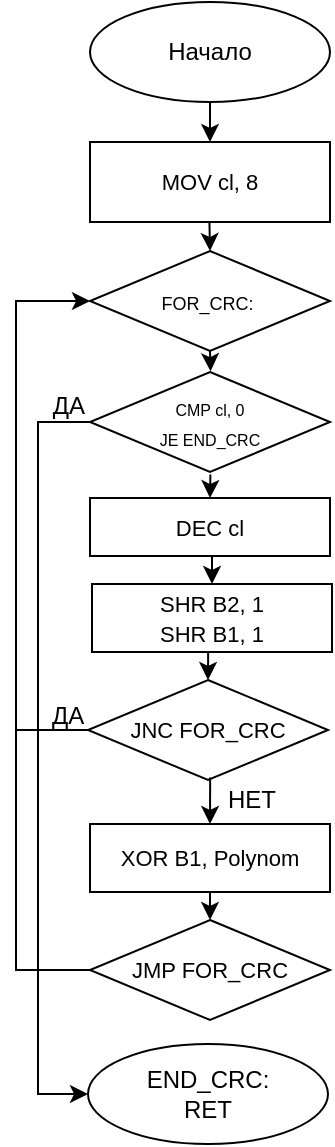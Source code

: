 <mxfile version="12.2.6" type="device" pages="1"><diagram id="AVBjG6NqfeRnTve-X9Hd" name="Страница 1"><mxGraphModel dx="859" dy="1562" grid="1" gridSize="1" guides="1" tooltips="1" connect="1" arrows="1" fold="1" page="1" pageScale="1" pageWidth="827" pageHeight="1169" math="0" shadow="0"><root><mxCell id="0"/><mxCell id="1" parent="0"/><mxCell id="bS8pUlS5Vg_ivnXsk7_s-4" style="edgeStyle=orthogonalEdgeStyle;rounded=0;orthogonalLoop=1;jettySize=auto;html=1;exitX=0.5;exitY=1;exitDx=0;exitDy=0;entryX=0.5;entryY=0;entryDx=0;entryDy=0;" edge="1" parent="1" source="bS8pUlS5Vg_ivnXsk7_s-1" target="bS8pUlS5Vg_ivnXsk7_s-2"><mxGeometry relative="1" as="geometry"/></mxCell><mxCell id="bS8pUlS5Vg_ivnXsk7_s-1" value="Начало" style="ellipse;whiteSpace=wrap;html=1;" vertex="1" parent="1"><mxGeometry x="353" y="-300" width="120" height="50" as="geometry"/></mxCell><mxCell id="bS8pUlS5Vg_ivnXsk7_s-2" value="&lt;font style=&quot;font-size: 11px&quot;&gt;MOV cl, 8&lt;/font&gt;" style="rounded=0;whiteSpace=wrap;html=1;" vertex="1" parent="1"><mxGeometry x="353" y="-230" width="120" height="40" as="geometry"/></mxCell><mxCell id="bS8pUlS5Vg_ivnXsk7_s-11" style="edgeStyle=orthogonalEdgeStyle;rounded=0;orthogonalLoop=1;jettySize=auto;html=1;exitX=0.5;exitY=1;exitDx=0;exitDy=0;entryX=0.5;entryY=0;entryDx=0;entryDy=0;" edge="1" parent="1" target="bS8pUlS5Vg_ivnXsk7_s-9"><mxGeometry relative="1" as="geometry"><mxPoint x="412.714" y="-190.071" as="sourcePoint"/></mxGeometry></mxCell><mxCell id="bS8pUlS5Vg_ivnXsk7_s-14" style="edgeStyle=orthogonalEdgeStyle;rounded=0;orthogonalLoop=1;jettySize=auto;html=1;exitX=0.5;exitY=1;exitDx=0;exitDy=0;entryX=0.5;entryY=0;entryDx=0;entryDy=0;" edge="1" parent="1" source="bS8pUlS5Vg_ivnXsk7_s-9"><mxGeometry relative="1" as="geometry"><mxPoint x="413.286" y="-115.429" as="targetPoint"/></mxGeometry></mxCell><mxCell id="bS8pUlS5Vg_ivnXsk7_s-49" style="edgeStyle=orthogonalEdgeStyle;rounded=0;orthogonalLoop=1;jettySize=auto;html=1;entryX=0;entryY=0.5;entryDx=0;entryDy=0;startArrow=classic;startFill=1;endArrow=none;endFill=0;exitX=0;exitY=0.5;exitDx=0;exitDy=0;" edge="1" parent="1" source="bS8pUlS5Vg_ivnXsk7_s-9" target="bS8pUlS5Vg_ivnXsk7_s-45"><mxGeometry relative="1" as="geometry"><mxPoint x="345" y="-150" as="sourcePoint"/><Array as="points"><mxPoint x="316" y="-150"/><mxPoint x="316" y="184"/></Array></mxGeometry></mxCell><mxCell id="bS8pUlS5Vg_ivnXsk7_s-9" value="&lt;font style=&quot;font-size: 9px&quot;&gt;FOR_CRC:&amp;nbsp;&lt;/font&gt;" style="rhombus;whiteSpace=wrap;html=1;" vertex="1" parent="1"><mxGeometry x="353" y="-175.5" width="120" height="50" as="geometry"/></mxCell><mxCell id="bS8pUlS5Vg_ivnXsk7_s-29" style="edgeStyle=orthogonalEdgeStyle;rounded=0;orthogonalLoop=1;jettySize=auto;html=1;entryX=0;entryY=0.5;entryDx=0;entryDy=0;startArrow=classic;startFill=1;endArrow=none;endFill=0;" edge="1" parent="1" source="bS8pUlS5Vg_ivnXsk7_s-26" target="bS8pUlS5Vg_ivnXsk7_s-27"><mxGeometry relative="1" as="geometry"><Array as="points"><mxPoint x="327" y="246"/><mxPoint x="327" y="-90"/></Array></mxGeometry></mxCell><mxCell id="bS8pUlS5Vg_ivnXsk7_s-26" value="END_CRC:&lt;br&gt;RET" style="ellipse;whiteSpace=wrap;html=1;" vertex="1" parent="1"><mxGeometry x="352" y="221" width="120" height="50" as="geometry"/></mxCell><mxCell id="bS8pUlS5Vg_ivnXsk7_s-27" value="&lt;font style=&quot;font-size: 8px&quot;&gt;CMP cl, 0&lt;br&gt;JE END_CRC&lt;br&gt;&lt;/font&gt;" style="rhombus;whiteSpace=wrap;html=1;" vertex="1" parent="1"><mxGeometry x="353" y="-115" width="120" height="50" as="geometry"/></mxCell><mxCell id="bS8pUlS5Vg_ivnXsk7_s-30" value="&amp;nbsp;ДА" style="text;html=1;resizable=0;points=[];autosize=1;align=left;verticalAlign=top;spacingTop=-4;" vertex="1" parent="1"><mxGeometry x="329" y="-108" width="30" height="15" as="geometry"/></mxCell><mxCell id="bS8pUlS5Vg_ivnXsk7_s-35" style="edgeStyle=orthogonalEdgeStyle;rounded=0;orthogonalLoop=1;jettySize=auto;html=1;exitX=0.5;exitY=0;exitDx=0;exitDy=0;startArrow=classic;startFill=1;endArrow=none;endFill=0;" edge="1" parent="1" source="bS8pUlS5Vg_ivnXsk7_s-31"><mxGeometry relative="1" as="geometry"><mxPoint x="413.2" y="-63.8" as="targetPoint"/></mxGeometry></mxCell><mxCell id="bS8pUlS5Vg_ivnXsk7_s-31" value="&lt;font style=&quot;font-size: 11px&quot;&gt;DEC cl&lt;/font&gt;" style="rounded=0;whiteSpace=wrap;html=1;" vertex="1" parent="1"><mxGeometry x="353" y="-52" width="120" height="29" as="geometry"/></mxCell><mxCell id="bS8pUlS5Vg_ivnXsk7_s-56" style="edgeStyle=orthogonalEdgeStyle;rounded=0;orthogonalLoop=1;jettySize=auto;html=1;startArrow=classic;startFill=1;endArrow=none;endFill=0;" edge="1" parent="1" source="bS8pUlS5Vg_ivnXsk7_s-36"><mxGeometry relative="1" as="geometry"><mxPoint x="414" y="-23" as="targetPoint"/><Array as="points"><mxPoint x="414" y="-23"/></Array></mxGeometry></mxCell><mxCell id="bS8pUlS5Vg_ivnXsk7_s-36" value="&lt;span style=&quot;font-size: 11px&quot;&gt;SHR B2, 1&lt;br&gt;SHR B1, 1&lt;br&gt;&lt;/span&gt;" style="rounded=0;whiteSpace=wrap;html=1;" vertex="1" parent="1"><mxGeometry x="354" y="-9" width="120" height="34" as="geometry"/></mxCell><mxCell id="bS8pUlS5Vg_ivnXsk7_s-55" style="edgeStyle=orthogonalEdgeStyle;rounded=0;orthogonalLoop=1;jettySize=auto;html=1;exitX=0.5;exitY=0;exitDx=0;exitDy=0;entryX=0.484;entryY=1.008;entryDx=0;entryDy=0;entryPerimeter=0;startArrow=classic;startFill=1;endArrow=none;endFill=0;" edge="1" parent="1" source="bS8pUlS5Vg_ivnXsk7_s-43" target="bS8pUlS5Vg_ivnXsk7_s-36"><mxGeometry relative="1" as="geometry"/></mxCell><mxCell id="bS8pUlS5Vg_ivnXsk7_s-43" value="&lt;font style=&quot;font-size: 11px&quot;&gt;JNC FOR_CRC&lt;br&gt;&lt;/font&gt;" style="rhombus;whiteSpace=wrap;html=1;" vertex="1" parent="1"><mxGeometry x="352" y="39" width="120" height="50" as="geometry"/></mxCell><mxCell id="bS8pUlS5Vg_ivnXsk7_s-53" style="edgeStyle=orthogonalEdgeStyle;rounded=0;orthogonalLoop=1;jettySize=auto;html=1;exitX=0.5;exitY=0;exitDx=0;exitDy=0;startArrow=classic;startFill=1;endArrow=none;endFill=0;entryX=0.509;entryY=0.976;entryDx=0;entryDy=0;entryPerimeter=0;" edge="1" parent="1" source="bS8pUlS5Vg_ivnXsk7_s-44" target="bS8pUlS5Vg_ivnXsk7_s-43"><mxGeometry relative="1" as="geometry"><mxPoint x="413" y="92" as="targetPoint"/></mxGeometry></mxCell><mxCell id="bS8pUlS5Vg_ivnXsk7_s-44" value="&lt;span style=&quot;font-size: 11px&quot;&gt;XOR B1, Polynom&lt;br&gt;&lt;/span&gt;" style="rounded=0;whiteSpace=wrap;html=1;" vertex="1" parent="1"><mxGeometry x="353" y="111" width="120" height="34" as="geometry"/></mxCell><mxCell id="bS8pUlS5Vg_ivnXsk7_s-52" style="edgeStyle=orthogonalEdgeStyle;rounded=0;orthogonalLoop=1;jettySize=auto;html=1;exitX=0.5;exitY=0;exitDx=0;exitDy=0;startArrow=classic;startFill=1;endArrow=none;endFill=0;entryX=0.5;entryY=1;entryDx=0;entryDy=0;" edge="1" parent="1" source="bS8pUlS5Vg_ivnXsk7_s-45" target="bS8pUlS5Vg_ivnXsk7_s-44"><mxGeometry relative="1" as="geometry"><mxPoint x="413.111" y="146" as="targetPoint"/></mxGeometry></mxCell><mxCell id="bS8pUlS5Vg_ivnXsk7_s-45" value="&lt;font style=&quot;font-size: 11px&quot;&gt;JMP FOR_CRC&lt;br&gt;&lt;/font&gt;" style="rhombus;whiteSpace=wrap;html=1;" vertex="1" parent="1"><mxGeometry x="353" y="159" width="120" height="50" as="geometry"/></mxCell><mxCell id="bS8pUlS5Vg_ivnXsk7_s-57" value="НЕТ" style="text;html=1;resizable=0;points=[];autosize=1;align=left;verticalAlign=top;spacingTop=-4;" vertex="1" parent="1"><mxGeometry x="420" y="89" width="35" height="15" as="geometry"/></mxCell><mxCell id="bS8pUlS5Vg_ivnXsk7_s-58" value="" style="endArrow=none;html=1;entryX=0;entryY=0.5;entryDx=0;entryDy=0;" edge="1" parent="1" target="bS8pUlS5Vg_ivnXsk7_s-43"><mxGeometry width="50" height="50" relative="1" as="geometry"><mxPoint x="316" y="64" as="sourcePoint"/><mxPoint x="342" y="64" as="targetPoint"/></mxGeometry></mxCell><mxCell id="bS8pUlS5Vg_ivnXsk7_s-60" value="ДА" style="text;html=1;resizable=0;points=[];autosize=1;align=left;verticalAlign=top;spacingTop=-4;" vertex="1" parent="1"><mxGeometry x="332" y="47" width="27" height="15" as="geometry"/></mxCell></root></mxGraphModel></diagram></mxfile>